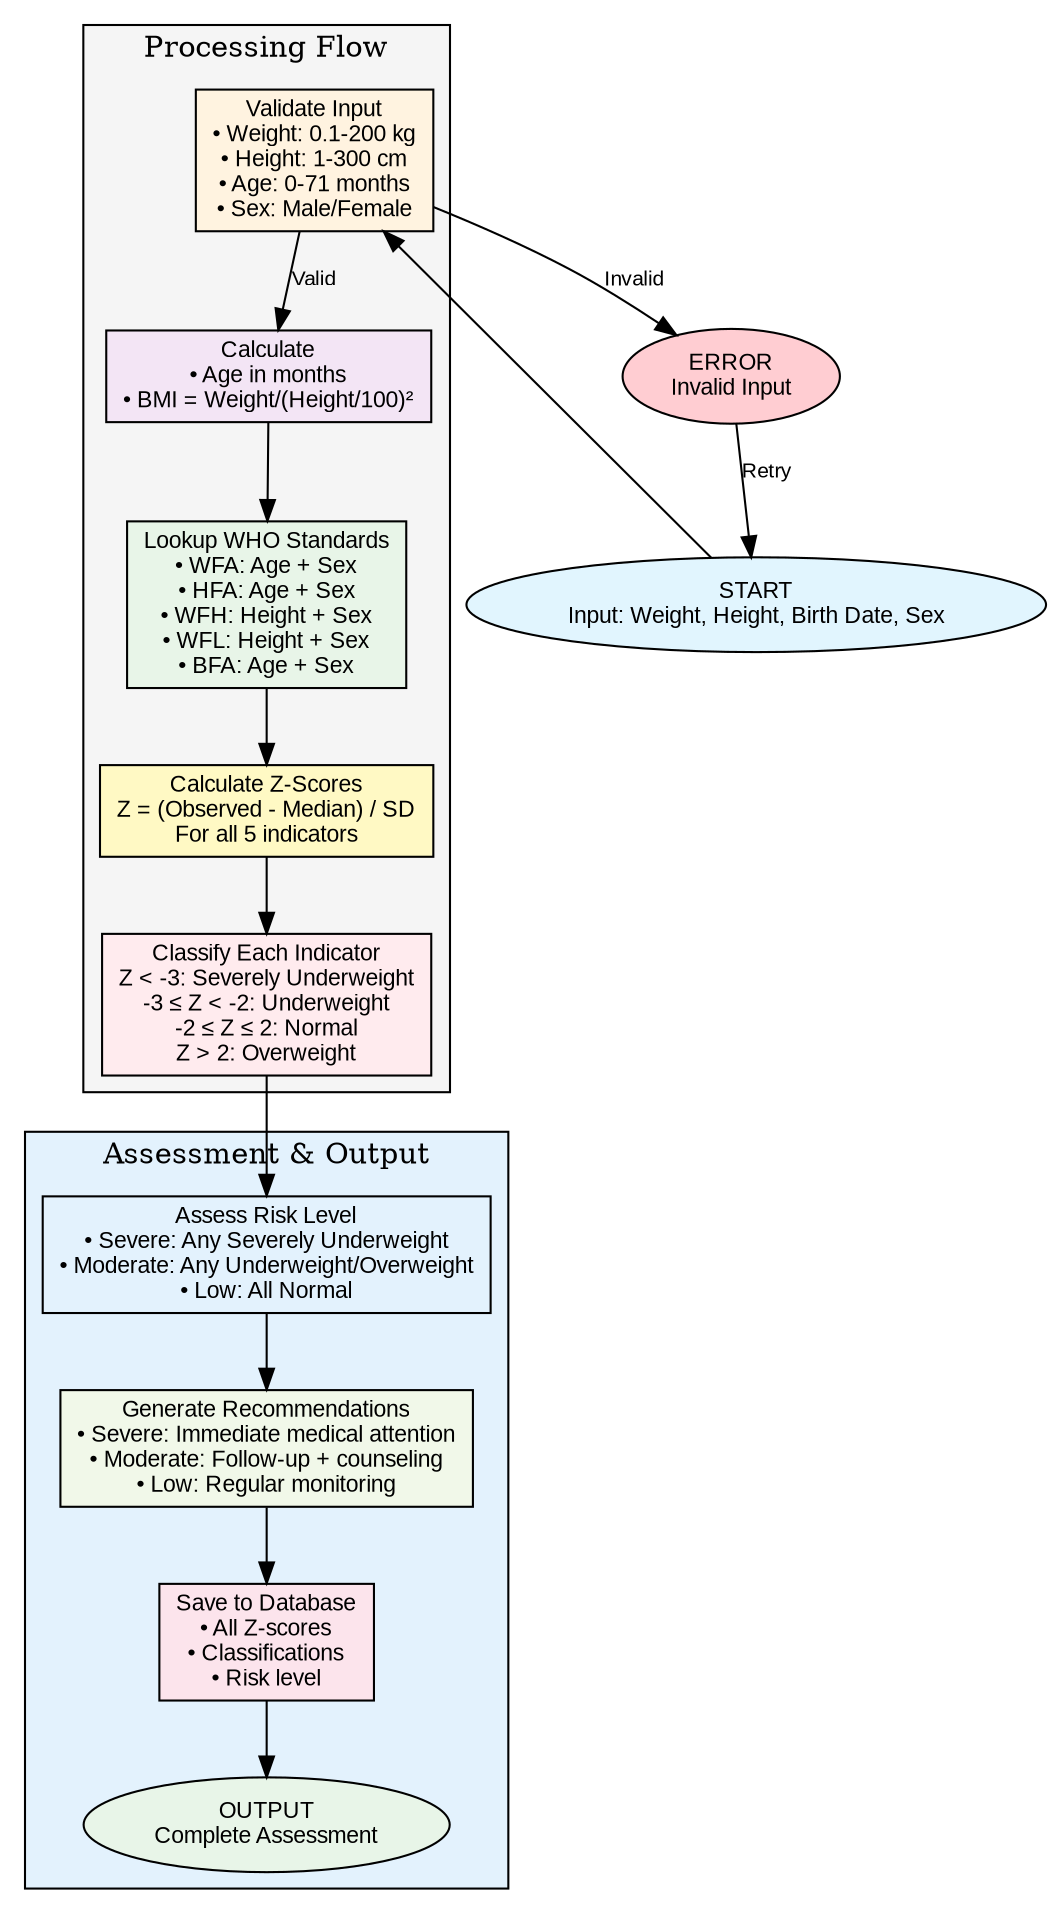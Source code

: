 digraph WHOGrowthStandardsSimpleDecisionTree {
    // Graph styling
    rankdir=TB;
    node [shape=box, style=filled, fontname="Arial", fontsize=11];
    edge [fontname="Arial", fontsize=10];
    
    // Start
    start [label="START\nInput: Weight, Height, Birth Date, Sex", fillcolor="#e1f5fe", shape=ellipse];
    
    // Input validation
    validate [label="Validate Input\n• Weight: 0.1-200 kg\n• Height: 1-300 cm\n• Age: 0-71 months\n• Sex: Male/Female", fillcolor="#fff3e0"];
    
    // Calculations
    calc [label="Calculate\n• Age in months\n• BMI = Weight/(Height/100)²", fillcolor="#f3e5f5"];
    
    // Data lookup
    lookup [label="Lookup WHO Standards\n• WFA: Age + Sex\n• HFA: Age + Sex\n• WFH: Height + Sex\n• WFL: Height + Sex\n• BFA: Age + Sex", fillcolor="#e8f5e8"];
    
    // Z-score calculations
    zcalc [label="Calculate Z-Scores\nZ = (Observed - Median) / SD\nFor all 5 indicators", fillcolor="#fff9c4"];
    
    // Classification decisions
    classify [label="Classify Each Indicator\nZ < -3: Severely Underweight\n-3 ≤ Z < -2: Underweight\n-2 ≤ Z ≤ 2: Normal\nZ > 2: Overweight", fillcolor="#ffebee"];
    
    // Risk assessment
    risk [label="Assess Risk Level\n• Severe: Any Severely Underweight\n• Moderate: Any Underweight/Overweight\n• Low: All Normal", fillcolor="#e3f2fd"];
    
    // Recommendations
    recommend [label="Generate Recommendations\n• Severe: Immediate medical attention\n• Moderate: Follow-up + counseling\n• Low: Regular monitoring", fillcolor="#f1f8e9"];
    
    // Database storage
    save [label="Save to Database\n• All Z-scores\n• Classifications\n• Risk level", fillcolor="#fce4ec"];
    
    // Output
    output [label="OUTPUT\nComplete Assessment", fillcolor="#e8f5e8", shape=ellipse];
    
    // Error
    error [label="ERROR\nInvalid Input", fillcolor="#ffcdd2", shape=ellipse];
    
    // Flow
    start -> validate;
    validate -> calc [label="Valid"];
    validate -> error [label="Invalid"];
    
    calc -> lookup;
    lookup -> zcalc;
    zcalc -> classify;
    classify -> risk;
    risk -> recommend;
    recommend -> save;
    save -> output;
    
    // Error flow
    error -> start [label="Retry"];
    
    // Styling
    subgraph cluster_process {
        label="Processing Flow";
        style=filled;
        fillcolor="#f5f5f5";
        validate; calc; lookup; zcalc; classify;
    }
    
    subgraph cluster_assessment {
        label="Assessment & Output";
        style=filled;
        fillcolor="#e3f2fd";
        risk; recommend; save; output;
    }
}
